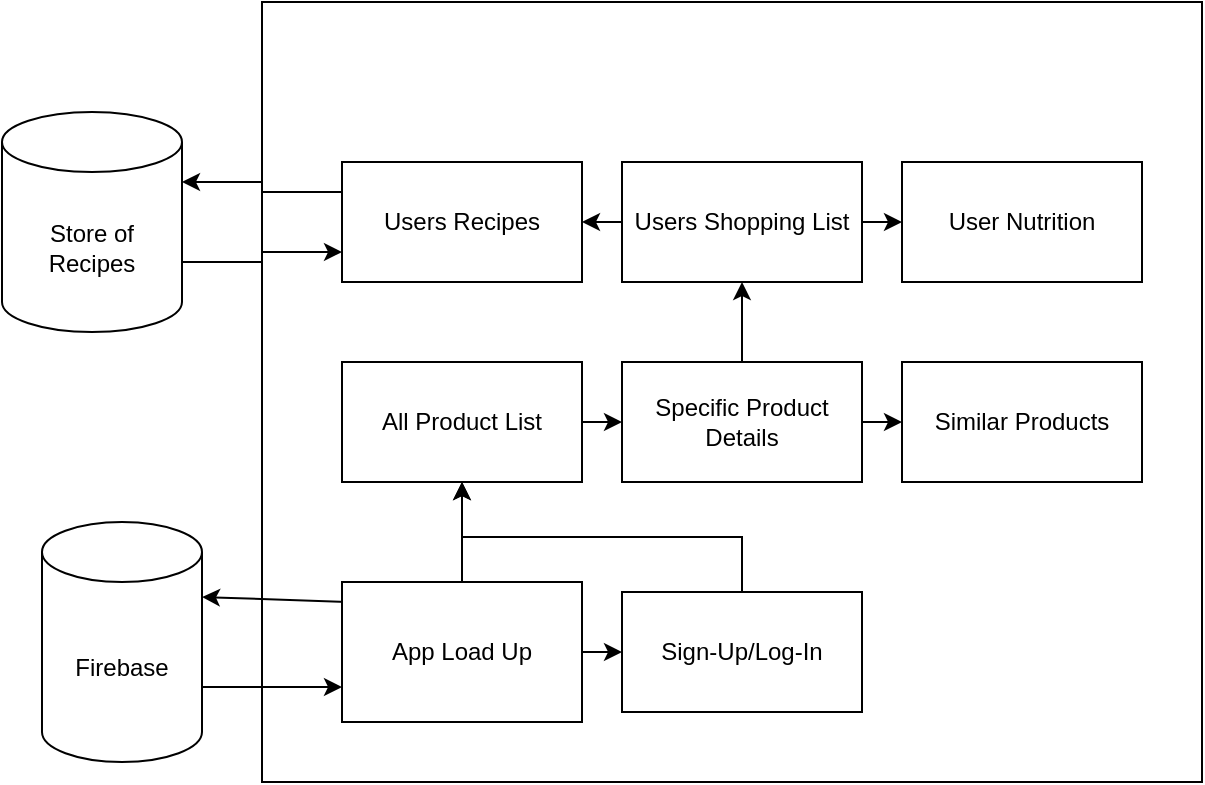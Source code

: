 <mxfile version="24.3.1" type="github">
  <diagram name="Page-1" id="CqGzwhlBqsx4OojS29ac">
    <mxGraphModel dx="1002" dy="673" grid="1" gridSize="10" guides="1" tooltips="1" connect="1" arrows="1" fold="1" page="1" pageScale="1" pageWidth="827" pageHeight="1169" math="0" shadow="0">
      <root>
        <mxCell id="0" />
        <mxCell id="1" parent="0" />
        <mxCell id="wwERbJMHwkm0_UlUbzgC-1" value="" style="rounded=0;whiteSpace=wrap;html=1;" parent="1" vertex="1">
          <mxGeometry x="270" y="450" width="470" height="390" as="geometry" />
        </mxCell>
        <mxCell id="wwERbJMHwkm0_UlUbzgC-2" value="Firebase" style="shape=cylinder3;whiteSpace=wrap;html=1;boundedLbl=1;backgroundOutline=1;size=15;" parent="1" vertex="1">
          <mxGeometry x="160" y="710" width="80" height="120" as="geometry" />
        </mxCell>
        <mxCell id="wwERbJMHwkm0_UlUbzgC-3" value="" style="endArrow=classic;html=1;rounded=0;exitX=0.021;exitY=0.143;exitDx=0;exitDy=0;entryX=1;entryY=0;entryDx=0;entryDy=37.5;entryPerimeter=0;exitPerimeter=0;" parent="1" source="wwERbJMHwkm0_UlUbzgC-5" target="wwERbJMHwkm0_UlUbzgC-2" edge="1">
          <mxGeometry width="50" height="50" relative="1" as="geometry">
            <mxPoint x="390" y="650" as="sourcePoint" />
            <mxPoint x="440" y="600" as="targetPoint" />
          </mxGeometry>
        </mxCell>
        <mxCell id="wwERbJMHwkm0_UlUbzgC-4" value="" style="endArrow=classic;html=1;rounded=0;exitX=1;exitY=0;exitDx=0;exitDy=82.5;exitPerimeter=0;entryX=0;entryY=0.75;entryDx=0;entryDy=0;" parent="1" source="wwERbJMHwkm0_UlUbzgC-2" target="wwERbJMHwkm0_UlUbzgC-5" edge="1">
          <mxGeometry width="50" height="50" relative="1" as="geometry">
            <mxPoint x="390" y="650" as="sourcePoint" />
            <mxPoint x="440" y="600" as="targetPoint" />
          </mxGeometry>
        </mxCell>
        <mxCell id="wwERbJMHwkm0_UlUbzgC-7" style="edgeStyle=orthogonalEdgeStyle;rounded=0;orthogonalLoop=1;jettySize=auto;html=1;exitX=0.5;exitY=0;exitDx=0;exitDy=0;entryX=0.5;entryY=1;entryDx=0;entryDy=0;" parent="1" source="wwERbJMHwkm0_UlUbzgC-5" target="wwERbJMHwkm0_UlUbzgC-6" edge="1">
          <mxGeometry relative="1" as="geometry" />
        </mxCell>
        <mxCell id="sKM_g6VLNXctGlRDf4oY-6" style="edgeStyle=orthogonalEdgeStyle;rounded=0;orthogonalLoop=1;jettySize=auto;html=1;exitX=1;exitY=0.5;exitDx=0;exitDy=0;entryX=0;entryY=0.5;entryDx=0;entryDy=0;" edge="1" parent="1" source="wwERbJMHwkm0_UlUbzgC-5" target="sKM_g6VLNXctGlRDf4oY-2">
          <mxGeometry relative="1" as="geometry" />
        </mxCell>
        <mxCell id="wwERbJMHwkm0_UlUbzgC-5" value="App Load Up" style="rounded=0;whiteSpace=wrap;html=1;" parent="1" vertex="1">
          <mxGeometry x="310" y="740" width="120" height="70" as="geometry" />
        </mxCell>
        <mxCell id="sKM_g6VLNXctGlRDf4oY-4" style="edgeStyle=orthogonalEdgeStyle;rounded=0;orthogonalLoop=1;jettySize=auto;html=1;exitX=1;exitY=0.5;exitDx=0;exitDy=0;entryX=0;entryY=0.5;entryDx=0;entryDy=0;" edge="1" parent="1" source="wwERbJMHwkm0_UlUbzgC-6" target="wwERbJMHwkm0_UlUbzgC-8">
          <mxGeometry relative="1" as="geometry" />
        </mxCell>
        <mxCell id="wwERbJMHwkm0_UlUbzgC-6" value="All Product List" style="rounded=0;whiteSpace=wrap;html=1;" parent="1" vertex="1">
          <mxGeometry x="310" y="630" width="120" height="60" as="geometry" />
        </mxCell>
        <mxCell id="sKM_g6VLNXctGlRDf4oY-5" style="edgeStyle=orthogonalEdgeStyle;rounded=0;orthogonalLoop=1;jettySize=auto;html=1;exitX=1;exitY=0.5;exitDx=0;exitDy=0;entryX=0;entryY=0.5;entryDx=0;entryDy=0;" edge="1" parent="1" source="wwERbJMHwkm0_UlUbzgC-8" target="wwERbJMHwkm0_UlUbzgC-9">
          <mxGeometry relative="1" as="geometry" />
        </mxCell>
        <mxCell id="sKM_g6VLNXctGlRDf4oY-8" style="edgeStyle=orthogonalEdgeStyle;rounded=0;orthogonalLoop=1;jettySize=auto;html=1;exitX=0.5;exitY=0;exitDx=0;exitDy=0;" edge="1" parent="1" source="wwERbJMHwkm0_UlUbzgC-8" target="wwERbJMHwkm0_UlUbzgC-14">
          <mxGeometry relative="1" as="geometry" />
        </mxCell>
        <mxCell id="wwERbJMHwkm0_UlUbzgC-8" value="Specific Product Details" style="rounded=0;whiteSpace=wrap;html=1;" parent="1" vertex="1">
          <mxGeometry x="450" y="630" width="120" height="60" as="geometry" />
        </mxCell>
        <mxCell id="wwERbJMHwkm0_UlUbzgC-9" value="Similar Products" style="rounded=0;whiteSpace=wrap;html=1;" parent="1" vertex="1">
          <mxGeometry x="590" y="630" width="120" height="60" as="geometry" />
        </mxCell>
        <mxCell id="sKM_g6VLNXctGlRDf4oY-9" style="edgeStyle=orthogonalEdgeStyle;rounded=0;orthogonalLoop=1;jettySize=auto;html=1;exitX=0;exitY=0.5;exitDx=0;exitDy=0;entryX=1;entryY=0.5;entryDx=0;entryDy=0;" edge="1" parent="1" source="wwERbJMHwkm0_UlUbzgC-14" target="sKM_g6VLNXctGlRDf4oY-3">
          <mxGeometry relative="1" as="geometry" />
        </mxCell>
        <mxCell id="sKM_g6VLNXctGlRDf4oY-11" style="edgeStyle=orthogonalEdgeStyle;rounded=0;orthogonalLoop=1;jettySize=auto;html=1;exitX=1;exitY=0.5;exitDx=0;exitDy=0;entryX=0;entryY=0.5;entryDx=0;entryDy=0;" edge="1" parent="1" source="wwERbJMHwkm0_UlUbzgC-14" target="sKM_g6VLNXctGlRDf4oY-10">
          <mxGeometry relative="1" as="geometry" />
        </mxCell>
        <mxCell id="wwERbJMHwkm0_UlUbzgC-14" value="Users Shopping List" style="rounded=0;whiteSpace=wrap;html=1;" parent="1" vertex="1">
          <mxGeometry x="450" y="530" width="120" height="60" as="geometry" />
        </mxCell>
        <mxCell id="sKM_g6VLNXctGlRDf4oY-7" style="edgeStyle=orthogonalEdgeStyle;rounded=0;orthogonalLoop=1;jettySize=auto;html=1;exitX=0.5;exitY=0;exitDx=0;exitDy=0;entryX=0.5;entryY=1;entryDx=0;entryDy=0;" edge="1" parent="1" source="sKM_g6VLNXctGlRDf4oY-2" target="wwERbJMHwkm0_UlUbzgC-6">
          <mxGeometry relative="1" as="geometry" />
        </mxCell>
        <mxCell id="sKM_g6VLNXctGlRDf4oY-2" value="Sign-Up/Log-In" style="rounded=0;whiteSpace=wrap;html=1;" vertex="1" parent="1">
          <mxGeometry x="450" y="745" width="120" height="60" as="geometry" />
        </mxCell>
        <mxCell id="sKM_g6VLNXctGlRDf4oY-3" value="Users Recipes" style="rounded=0;whiteSpace=wrap;html=1;" vertex="1" parent="1">
          <mxGeometry x="310" y="530" width="120" height="60" as="geometry" />
        </mxCell>
        <mxCell id="sKM_g6VLNXctGlRDf4oY-10" value="User Nutrition" style="rounded=0;whiteSpace=wrap;html=1;" vertex="1" parent="1">
          <mxGeometry x="590" y="530" width="120" height="60" as="geometry" />
        </mxCell>
        <mxCell id="sKM_g6VLNXctGlRDf4oY-19" style="edgeStyle=orthogonalEdgeStyle;rounded=0;orthogonalLoop=1;jettySize=auto;html=1;exitX=1;exitY=0;exitDx=0;exitDy=75;exitPerimeter=0;entryX=0;entryY=0.75;entryDx=0;entryDy=0;" edge="1" parent="1" source="sKM_g6VLNXctGlRDf4oY-16" target="sKM_g6VLNXctGlRDf4oY-3">
          <mxGeometry relative="1" as="geometry" />
        </mxCell>
        <mxCell id="sKM_g6VLNXctGlRDf4oY-16" value="Store of Recipes" style="shape=cylinder3;whiteSpace=wrap;html=1;boundedLbl=1;backgroundOutline=1;size=15;" vertex="1" parent="1">
          <mxGeometry x="140" y="505" width="90" height="110" as="geometry" />
        </mxCell>
        <mxCell id="sKM_g6VLNXctGlRDf4oY-18" style="edgeStyle=orthogonalEdgeStyle;rounded=0;orthogonalLoop=1;jettySize=auto;html=1;exitX=0;exitY=0.25;exitDx=0;exitDy=0;entryX=1;entryY=0;entryDx=0;entryDy=35;entryPerimeter=0;" edge="1" parent="1" source="sKM_g6VLNXctGlRDf4oY-3" target="sKM_g6VLNXctGlRDf4oY-16">
          <mxGeometry relative="1" as="geometry" />
        </mxCell>
      </root>
    </mxGraphModel>
  </diagram>
</mxfile>
